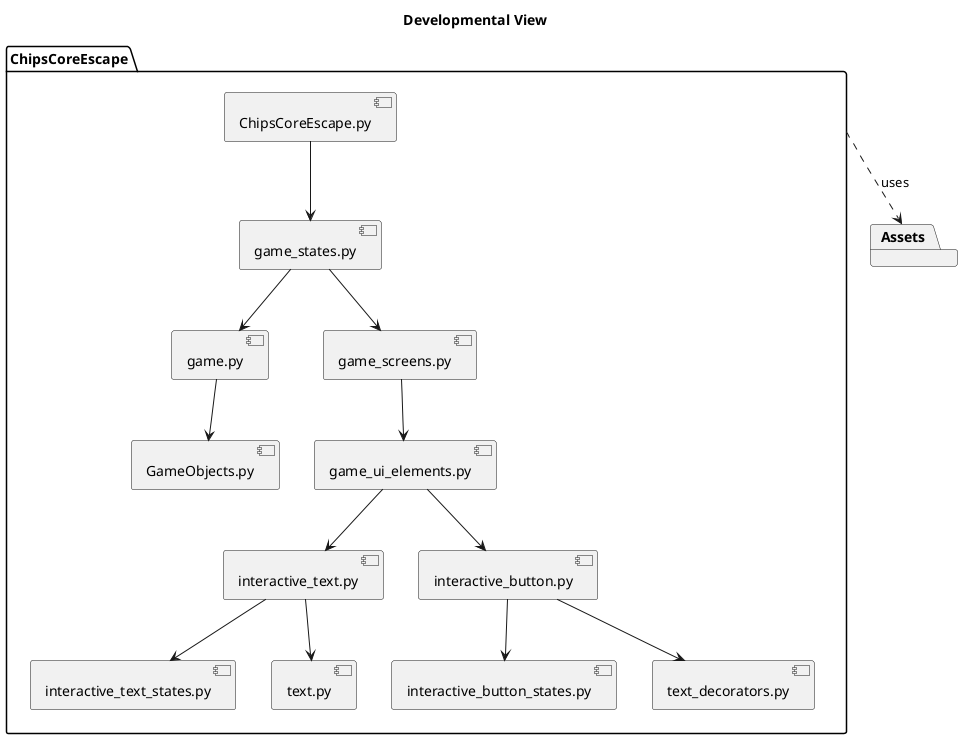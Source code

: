 @startuml Developmental View
title Developmental View
package "ChipsCoreEscape" {
    [ChipsCoreEscape.py] --> [game_states.py]
    [game_states.py] --> [game.py]
    [game_states.py] --> [game_screens.py]
    [game_screens.py] --> [game_ui_elements.py]
    [game_ui_elements.py] --> [interactive_text.py]
    [game_ui_elements.py] --> [interactive_button.py]
    [interactive_button.py] --> [interactive_button_states.py]
    [interactive_text.py] --> [interactive_text_states.py]
    [interactive_text.py] --> [text.py]
    [interactive_button.py] --> [text_decorators.py]
    [game.py] --> [GameObjects.py]
}

package "Assets" {
}

ChipsCoreEscape ..> Assets : uses
@enduml
